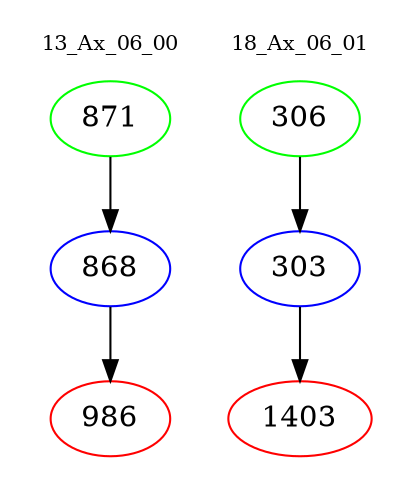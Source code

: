 digraph{
subgraph cluster_0 {
color = white
label = "13_Ax_06_00";
fontsize=10;
T0_871 [label="871", color="green"]
T0_871 -> T0_868 [color="black"]
T0_868 [label="868", color="blue"]
T0_868 -> T0_986 [color="black"]
T0_986 [label="986", color="red"]
}
subgraph cluster_1 {
color = white
label = "18_Ax_06_01";
fontsize=10;
T1_306 [label="306", color="green"]
T1_306 -> T1_303 [color="black"]
T1_303 [label="303", color="blue"]
T1_303 -> T1_1403 [color="black"]
T1_1403 [label="1403", color="red"]
}
}
